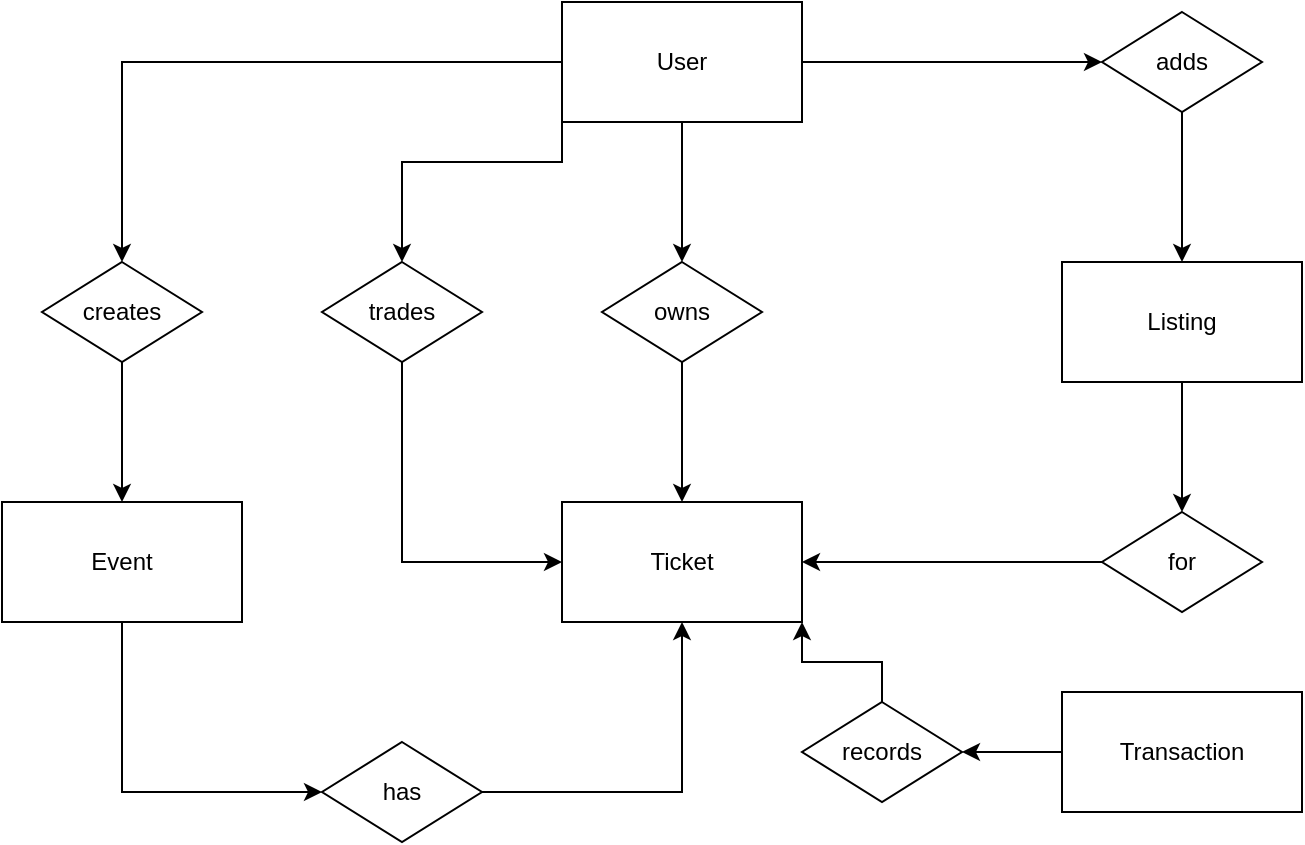 <mxfile version="24.7.8">
  <diagram id="R2lEEEUBdFMjLlhIrx00" name="Page-1">
    <mxGraphModel dx="1454" dy="1222" grid="1" gridSize="10" guides="1" tooltips="1" connect="1" arrows="1" fold="1" page="1" pageScale="1" pageWidth="850" pageHeight="1100" math="0" shadow="0" extFonts="Permanent Marker^https://fonts.googleapis.com/css?family=Permanent+Marker">
      <root>
        <mxCell id="0" />
        <mxCell id="1" parent="0" />
        <mxCell id="Eu5v9dnwe-AQ6O7sdDWo-4" style="edgeStyle=orthogonalEdgeStyle;rounded=0;orthogonalLoop=1;jettySize=auto;html=1;entryX=0.5;entryY=0;entryDx=0;entryDy=0;" edge="1" parent="1" source="Eu5v9dnwe-AQ6O7sdDWo-1" target="Eu5v9dnwe-AQ6O7sdDWo-3">
          <mxGeometry relative="1" as="geometry" />
        </mxCell>
        <mxCell id="Eu5v9dnwe-AQ6O7sdDWo-10" style="edgeStyle=orthogonalEdgeStyle;rounded=0;orthogonalLoop=1;jettySize=auto;html=1;entryX=0.5;entryY=0;entryDx=0;entryDy=0;" edge="1" parent="1" source="Eu5v9dnwe-AQ6O7sdDWo-1" target="Eu5v9dnwe-AQ6O7sdDWo-9">
          <mxGeometry relative="1" as="geometry" />
        </mxCell>
        <mxCell id="Eu5v9dnwe-AQ6O7sdDWo-19" style="edgeStyle=orthogonalEdgeStyle;rounded=0;orthogonalLoop=1;jettySize=auto;html=1;" edge="1" parent="1" source="Eu5v9dnwe-AQ6O7sdDWo-1" target="Eu5v9dnwe-AQ6O7sdDWo-17">
          <mxGeometry relative="1" as="geometry" />
        </mxCell>
        <mxCell id="Eu5v9dnwe-AQ6O7sdDWo-33" style="edgeStyle=orthogonalEdgeStyle;rounded=0;orthogonalLoop=1;jettySize=auto;html=1;exitX=0;exitY=1;exitDx=0;exitDy=0;entryX=0.5;entryY=0;entryDx=0;entryDy=0;" edge="1" parent="1" source="Eu5v9dnwe-AQ6O7sdDWo-1" target="Eu5v9dnwe-AQ6O7sdDWo-31">
          <mxGeometry relative="1" as="geometry">
            <Array as="points">
              <mxPoint x="320" y="560" />
              <mxPoint x="240" y="560" />
            </Array>
          </mxGeometry>
        </mxCell>
        <mxCell id="Eu5v9dnwe-AQ6O7sdDWo-1" value="User" style="rounded=0;whiteSpace=wrap;html=1;" vertex="1" parent="1">
          <mxGeometry x="320" y="480" width="120" height="60" as="geometry" />
        </mxCell>
        <mxCell id="Eu5v9dnwe-AQ6O7sdDWo-2" value="Ticket" style="rounded=0;whiteSpace=wrap;html=1;" vertex="1" parent="1">
          <mxGeometry x="320" y="730" width="120" height="60" as="geometry" />
        </mxCell>
        <mxCell id="Eu5v9dnwe-AQ6O7sdDWo-5" style="edgeStyle=orthogonalEdgeStyle;rounded=0;orthogonalLoop=1;jettySize=auto;html=1;entryX=0.5;entryY=0;entryDx=0;entryDy=0;" edge="1" parent="1" source="Eu5v9dnwe-AQ6O7sdDWo-3" target="Eu5v9dnwe-AQ6O7sdDWo-2">
          <mxGeometry relative="1" as="geometry">
            <mxPoint x="380" y="720" as="targetPoint" />
          </mxGeometry>
        </mxCell>
        <mxCell id="Eu5v9dnwe-AQ6O7sdDWo-3" value="owns" style="rhombus;whiteSpace=wrap;html=1;" vertex="1" parent="1">
          <mxGeometry x="340" y="610" width="80" height="50" as="geometry" />
        </mxCell>
        <mxCell id="Eu5v9dnwe-AQ6O7sdDWo-32" style="edgeStyle=orthogonalEdgeStyle;rounded=0;orthogonalLoop=1;jettySize=auto;html=1;entryX=0;entryY=0.5;entryDx=0;entryDy=0;exitX=0.5;exitY=1;exitDx=0;exitDy=0;" edge="1" parent="1" source="Eu5v9dnwe-AQ6O7sdDWo-6" target="Eu5v9dnwe-AQ6O7sdDWo-26">
          <mxGeometry relative="1" as="geometry" />
        </mxCell>
        <mxCell id="Eu5v9dnwe-AQ6O7sdDWo-6" value="Event" style="rounded=0;whiteSpace=wrap;html=1;" vertex="1" parent="1">
          <mxGeometry x="40" y="730" width="120" height="60" as="geometry" />
        </mxCell>
        <mxCell id="Eu5v9dnwe-AQ6O7sdDWo-12" style="edgeStyle=orthogonalEdgeStyle;rounded=0;orthogonalLoop=1;jettySize=auto;html=1;entryX=0.5;entryY=0;entryDx=0;entryDy=0;" edge="1" parent="1" source="Eu5v9dnwe-AQ6O7sdDWo-9" target="Eu5v9dnwe-AQ6O7sdDWo-6">
          <mxGeometry relative="1" as="geometry" />
        </mxCell>
        <mxCell id="Eu5v9dnwe-AQ6O7sdDWo-9" value="creates" style="rhombus;whiteSpace=wrap;html=1;" vertex="1" parent="1">
          <mxGeometry x="60" y="610" width="80" height="50" as="geometry" />
        </mxCell>
        <mxCell id="Eu5v9dnwe-AQ6O7sdDWo-22" value="" style="edgeStyle=orthogonalEdgeStyle;rounded=0;orthogonalLoop=1;jettySize=auto;html=1;" edge="1" parent="1" source="Eu5v9dnwe-AQ6O7sdDWo-17" target="Eu5v9dnwe-AQ6O7sdDWo-21">
          <mxGeometry relative="1" as="geometry" />
        </mxCell>
        <mxCell id="Eu5v9dnwe-AQ6O7sdDWo-17" value="adds" style="rhombus;whiteSpace=wrap;html=1;" vertex="1" parent="1">
          <mxGeometry x="590" y="485" width="80" height="50" as="geometry" />
        </mxCell>
        <mxCell id="Eu5v9dnwe-AQ6O7sdDWo-24" style="edgeStyle=orthogonalEdgeStyle;rounded=0;orthogonalLoop=1;jettySize=auto;html=1;entryX=0.5;entryY=0;entryDx=0;entryDy=0;" edge="1" parent="1" source="Eu5v9dnwe-AQ6O7sdDWo-21" target="Eu5v9dnwe-AQ6O7sdDWo-23">
          <mxGeometry relative="1" as="geometry" />
        </mxCell>
        <mxCell id="Eu5v9dnwe-AQ6O7sdDWo-21" value="Listing" style="whiteSpace=wrap;html=1;" vertex="1" parent="1">
          <mxGeometry x="570" y="610" width="120" height="60" as="geometry" />
        </mxCell>
        <mxCell id="Eu5v9dnwe-AQ6O7sdDWo-25" style="edgeStyle=orthogonalEdgeStyle;rounded=0;orthogonalLoop=1;jettySize=auto;html=1;entryX=1;entryY=0.5;entryDx=0;entryDy=0;" edge="1" parent="1" source="Eu5v9dnwe-AQ6O7sdDWo-23" target="Eu5v9dnwe-AQ6O7sdDWo-2">
          <mxGeometry relative="1" as="geometry" />
        </mxCell>
        <mxCell id="Eu5v9dnwe-AQ6O7sdDWo-23" value="for" style="rhombus;whiteSpace=wrap;html=1;" vertex="1" parent="1">
          <mxGeometry x="590" y="735" width="80" height="50" as="geometry" />
        </mxCell>
        <mxCell id="Eu5v9dnwe-AQ6O7sdDWo-28" style="edgeStyle=orthogonalEdgeStyle;rounded=0;orthogonalLoop=1;jettySize=auto;html=1;" edge="1" parent="1" source="Eu5v9dnwe-AQ6O7sdDWo-26" target="Eu5v9dnwe-AQ6O7sdDWo-2">
          <mxGeometry relative="1" as="geometry" />
        </mxCell>
        <mxCell id="Eu5v9dnwe-AQ6O7sdDWo-26" value="has" style="rhombus;whiteSpace=wrap;html=1;" vertex="1" parent="1">
          <mxGeometry x="200" y="850" width="80" height="50" as="geometry" />
        </mxCell>
        <mxCell id="Eu5v9dnwe-AQ6O7sdDWo-34" style="edgeStyle=orthogonalEdgeStyle;rounded=0;orthogonalLoop=1;jettySize=auto;html=1;entryX=0;entryY=0.5;entryDx=0;entryDy=0;exitX=0.5;exitY=1;exitDx=0;exitDy=0;" edge="1" parent="1" source="Eu5v9dnwe-AQ6O7sdDWo-31" target="Eu5v9dnwe-AQ6O7sdDWo-2">
          <mxGeometry relative="1" as="geometry" />
        </mxCell>
        <mxCell id="Eu5v9dnwe-AQ6O7sdDWo-31" value="trades" style="rhombus;whiteSpace=wrap;html=1;" vertex="1" parent="1">
          <mxGeometry x="200" y="610" width="80" height="50" as="geometry" />
        </mxCell>
        <mxCell id="Eu5v9dnwe-AQ6O7sdDWo-37" style="edgeStyle=orthogonalEdgeStyle;rounded=0;orthogonalLoop=1;jettySize=auto;html=1;entryX=1;entryY=0.5;entryDx=0;entryDy=0;" edge="1" parent="1" source="Eu5v9dnwe-AQ6O7sdDWo-35" target="Eu5v9dnwe-AQ6O7sdDWo-36">
          <mxGeometry relative="1" as="geometry" />
        </mxCell>
        <mxCell id="Eu5v9dnwe-AQ6O7sdDWo-35" value="Transaction" style="rounded=0;whiteSpace=wrap;html=1;" vertex="1" parent="1">
          <mxGeometry x="570" y="825" width="120" height="60" as="geometry" />
        </mxCell>
        <mxCell id="Eu5v9dnwe-AQ6O7sdDWo-38" style="edgeStyle=orthogonalEdgeStyle;rounded=0;orthogonalLoop=1;jettySize=auto;html=1;entryX=1;entryY=1;entryDx=0;entryDy=0;" edge="1" parent="1" source="Eu5v9dnwe-AQ6O7sdDWo-36" target="Eu5v9dnwe-AQ6O7sdDWo-2">
          <mxGeometry relative="1" as="geometry">
            <mxPoint x="380" y="790" as="targetPoint" />
          </mxGeometry>
        </mxCell>
        <mxCell id="Eu5v9dnwe-AQ6O7sdDWo-36" value="records" style="rhombus;whiteSpace=wrap;html=1;" vertex="1" parent="1">
          <mxGeometry x="440" y="830" width="80" height="50" as="geometry" />
        </mxCell>
      </root>
    </mxGraphModel>
  </diagram>
</mxfile>
